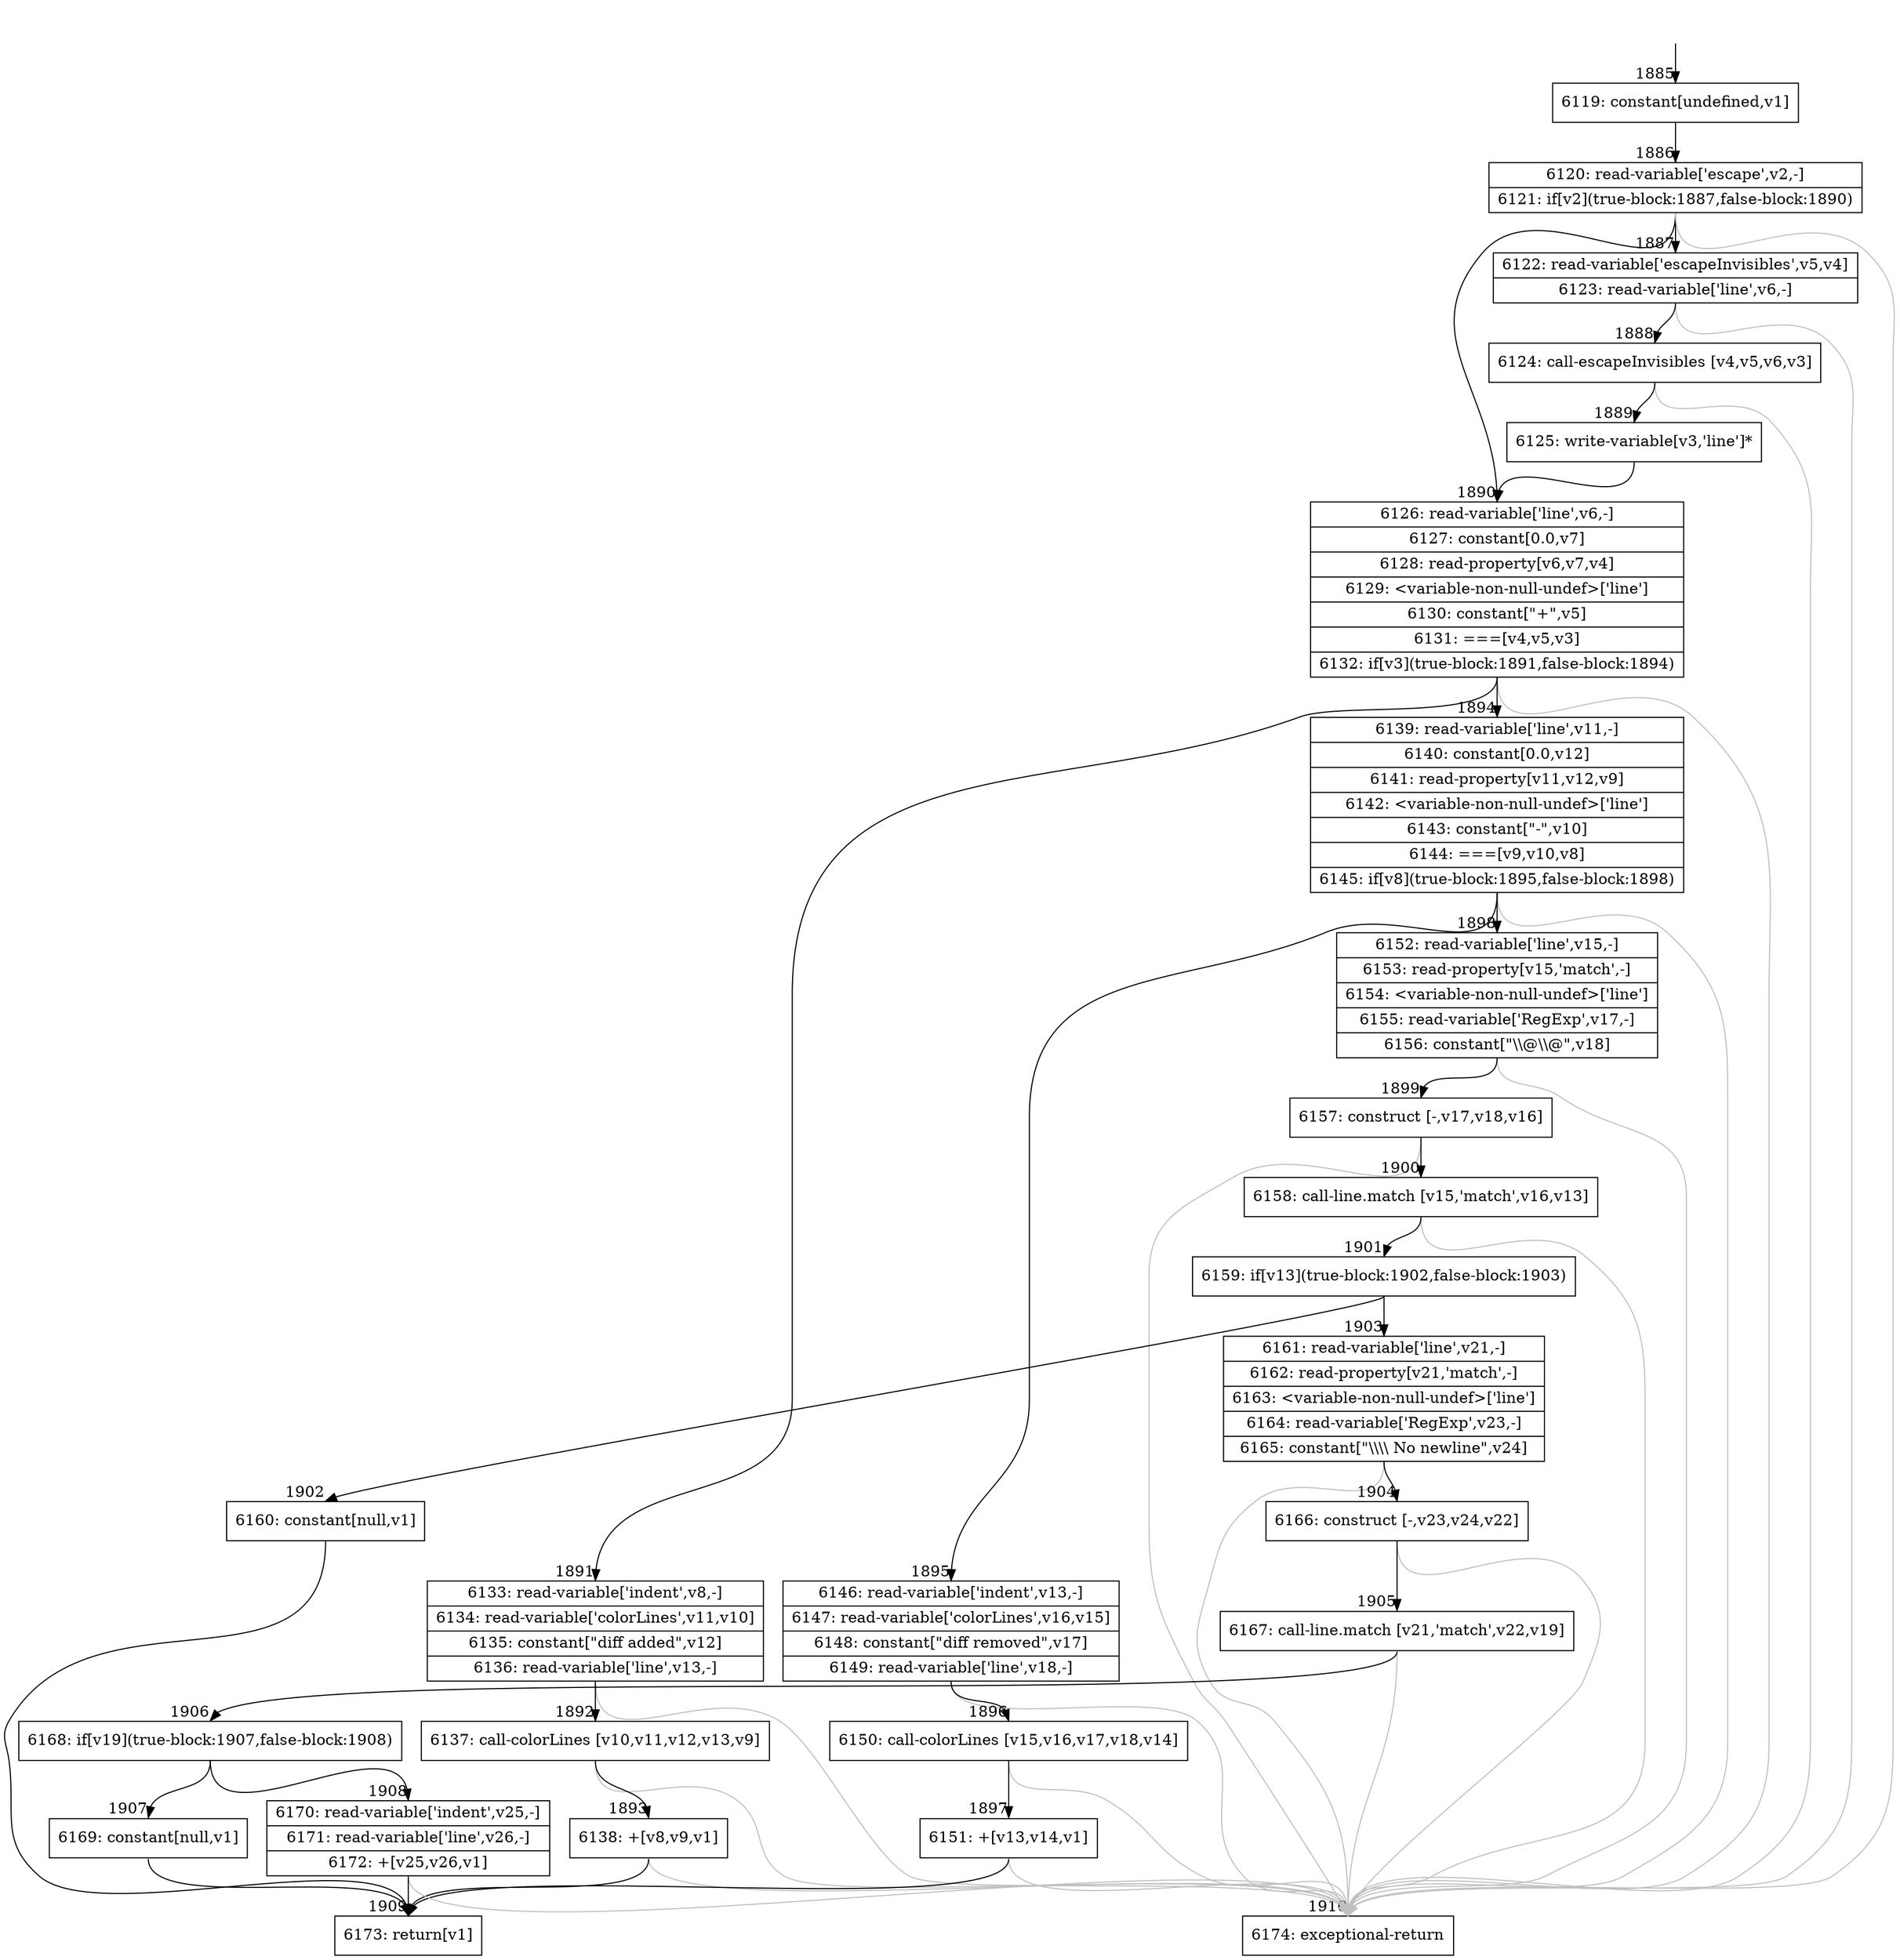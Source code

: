 digraph {
rankdir="TD"
BB_entry173[shape=none,label=""];
BB_entry173 -> BB1885 [tailport=s, headport=n, headlabel="    1885"]
BB1885 [shape=record label="{6119: constant[undefined,v1]}" ] 
BB1885 -> BB1886 [tailport=s, headport=n, headlabel="      1886"]
BB1886 [shape=record label="{6120: read-variable['escape',v2,-]|6121: if[v2](true-block:1887,false-block:1890)}" ] 
BB1886 -> BB1887 [tailport=s, headport=n, headlabel="      1887"]
BB1886 -> BB1890 [tailport=s, headport=n, headlabel="      1890"]
BB1886 -> BB1910 [tailport=s, headport=n, color=gray, headlabel="      1910"]
BB1887 [shape=record label="{6122: read-variable['escapeInvisibles',v5,v4]|6123: read-variable['line',v6,-]}" ] 
BB1887 -> BB1888 [tailport=s, headport=n, headlabel="      1888"]
BB1887 -> BB1910 [tailport=s, headport=n, color=gray]
BB1888 [shape=record label="{6124: call-escapeInvisibles [v4,v5,v6,v3]}" ] 
BB1888 -> BB1889 [tailport=s, headport=n, headlabel="      1889"]
BB1888 -> BB1910 [tailport=s, headport=n, color=gray]
BB1889 [shape=record label="{6125: write-variable[v3,'line']*}" ] 
BB1889 -> BB1890 [tailport=s, headport=n]
BB1890 [shape=record label="{6126: read-variable['line',v6,-]|6127: constant[0.0,v7]|6128: read-property[v6,v7,v4]|6129: \<variable-non-null-undef\>['line']|6130: constant[\"+\",v5]|6131: ===[v4,v5,v3]|6132: if[v3](true-block:1891,false-block:1894)}" ] 
BB1890 -> BB1891 [tailport=s, headport=n, headlabel="      1891"]
BB1890 -> BB1894 [tailport=s, headport=n, headlabel="      1894"]
BB1890 -> BB1910 [tailport=s, headport=n, color=gray]
BB1891 [shape=record label="{6133: read-variable['indent',v8,-]|6134: read-variable['colorLines',v11,v10]|6135: constant[\"diff added\",v12]|6136: read-variable['line',v13,-]}" ] 
BB1891 -> BB1892 [tailport=s, headport=n, headlabel="      1892"]
BB1891 -> BB1910 [tailport=s, headport=n, color=gray]
BB1892 [shape=record label="{6137: call-colorLines [v10,v11,v12,v13,v9]}" ] 
BB1892 -> BB1893 [tailport=s, headport=n, headlabel="      1893"]
BB1892 -> BB1910 [tailport=s, headport=n, color=gray]
BB1893 [shape=record label="{6138: +[v8,v9,v1]}" ] 
BB1893 -> BB1909 [tailport=s, headport=n, headlabel="      1909"]
BB1893 -> BB1910 [tailport=s, headport=n, color=gray]
BB1894 [shape=record label="{6139: read-variable['line',v11,-]|6140: constant[0.0,v12]|6141: read-property[v11,v12,v9]|6142: \<variable-non-null-undef\>['line']|6143: constant[\"-\",v10]|6144: ===[v9,v10,v8]|6145: if[v8](true-block:1895,false-block:1898)}" ] 
BB1894 -> BB1895 [tailport=s, headport=n, headlabel="      1895"]
BB1894 -> BB1898 [tailport=s, headport=n, headlabel="      1898"]
BB1894 -> BB1910 [tailport=s, headport=n, color=gray]
BB1895 [shape=record label="{6146: read-variable['indent',v13,-]|6147: read-variable['colorLines',v16,v15]|6148: constant[\"diff removed\",v17]|6149: read-variable['line',v18,-]}" ] 
BB1895 -> BB1896 [tailport=s, headport=n, headlabel="      1896"]
BB1895 -> BB1910 [tailport=s, headport=n, color=gray]
BB1896 [shape=record label="{6150: call-colorLines [v15,v16,v17,v18,v14]}" ] 
BB1896 -> BB1897 [tailport=s, headport=n, headlabel="      1897"]
BB1896 -> BB1910 [tailport=s, headport=n, color=gray]
BB1897 [shape=record label="{6151: +[v13,v14,v1]}" ] 
BB1897 -> BB1909 [tailport=s, headport=n]
BB1897 -> BB1910 [tailport=s, headport=n, color=gray]
BB1898 [shape=record label="{6152: read-variable['line',v15,-]|6153: read-property[v15,'match',-]|6154: \<variable-non-null-undef\>['line']|6155: read-variable['RegExp',v17,-]|6156: constant[\"\\\\@\\\\@\",v18]}" ] 
BB1898 -> BB1899 [tailport=s, headport=n, headlabel="      1899"]
BB1898 -> BB1910 [tailport=s, headport=n, color=gray]
BB1899 [shape=record label="{6157: construct [-,v17,v18,v16]}" ] 
BB1899 -> BB1900 [tailport=s, headport=n, headlabel="      1900"]
BB1899 -> BB1910 [tailport=s, headport=n, color=gray]
BB1900 [shape=record label="{6158: call-line.match [v15,'match',v16,v13]}" ] 
BB1900 -> BB1901 [tailport=s, headport=n, headlabel="      1901"]
BB1900 -> BB1910 [tailport=s, headport=n, color=gray]
BB1901 [shape=record label="{6159: if[v13](true-block:1902,false-block:1903)}" ] 
BB1901 -> BB1902 [tailport=s, headport=n, headlabel="      1902"]
BB1901 -> BB1903 [tailport=s, headport=n, headlabel="      1903"]
BB1902 [shape=record label="{6160: constant[null,v1]}" ] 
BB1902 -> BB1909 [tailport=s, headport=n]
BB1903 [shape=record label="{6161: read-variable['line',v21,-]|6162: read-property[v21,'match',-]|6163: \<variable-non-null-undef\>['line']|6164: read-variable['RegExp',v23,-]|6165: constant[\"\\\\\\\\ No newline\",v24]}" ] 
BB1903 -> BB1904 [tailport=s, headport=n, headlabel="      1904"]
BB1903 -> BB1910 [tailport=s, headport=n, color=gray]
BB1904 [shape=record label="{6166: construct [-,v23,v24,v22]}" ] 
BB1904 -> BB1905 [tailport=s, headport=n, headlabel="      1905"]
BB1904 -> BB1910 [tailport=s, headport=n, color=gray]
BB1905 [shape=record label="{6167: call-line.match [v21,'match',v22,v19]}" ] 
BB1905 -> BB1906 [tailport=s, headport=n, headlabel="      1906"]
BB1905 -> BB1910 [tailport=s, headport=n, color=gray]
BB1906 [shape=record label="{6168: if[v19](true-block:1907,false-block:1908)}" ] 
BB1906 -> BB1907 [tailport=s, headport=n, headlabel="      1907"]
BB1906 -> BB1908 [tailport=s, headport=n, headlabel="      1908"]
BB1907 [shape=record label="{6169: constant[null,v1]}" ] 
BB1907 -> BB1909 [tailport=s, headport=n]
BB1908 [shape=record label="{6170: read-variable['indent',v25,-]|6171: read-variable['line',v26,-]|6172: +[v25,v26,v1]}" ] 
BB1908 -> BB1909 [tailport=s, headport=n]
BB1908 -> BB1910 [tailport=s, headport=n, color=gray]
BB1909 [shape=record label="{6173: return[v1]}" ] 
BB1910 [shape=record label="{6174: exceptional-return}" ] 
//#$~ 2380
}
